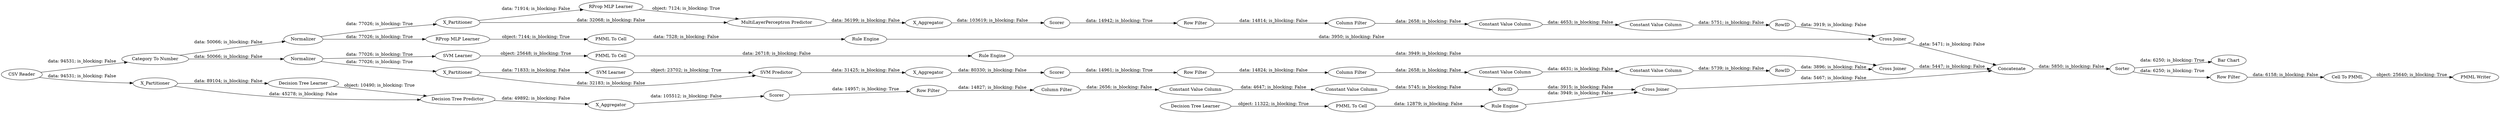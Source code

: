 digraph {
	"5705346799148230298_28" [label="PMML To Cell"]
	"5043355153843716280_9" [label="Row Filter"]
	"7458673781972270364_290" [label="Constant Value Column"]
	"769764555354761561_35" [label="Rule Engine"]
	"5705346799148230298_33" [label="Decision Tree Learner"]
	"8642453267469955097_22" [label="PMML To Cell"]
	"4863445711137452142_294" [label="Column Filter"]
	"6811790385243162957_2" [label=X_Partitioner]
	"6811790385243162957_38" [label="Cross Joiner"]
	"-6143054025245460969_52" [label=Sorter]
	"7458673781972270364_293" [label=RowID]
	"4863445711137452142_293" [label=RowID]
	"8642453267469955097_35" [label="RProp MLP Learner"]
	"7458673781972270364_292" [label="Constant Value Column"]
	"-6143054025245460969_62" [label="CSV Reader"]
	"3658103655059382584_31" [label="Decision Tree Learner"]
	"7458673781972270364_294" [label="Column Filter"]
	"6811790385243162957_39" [label=Normalizer]
	"5043355153843716280_293" [label=RowID]
	"-6143054025245460969_54" [label="Cell To PMML"]
	"5705346799148230298_34" [label="Rule Engine"]
	"8642453267469955097_34" [label="Rule Engine"]
	"5043355153843716280_292" [label="Constant Value Column"]
	"7191089299561961770_7" [label=X_Aggregator]
	"3658103655059382584_7" [label=X_Aggregator]
	"7191089299561961770_39" [label="Cross Joiner"]
	"-6143054025245460969_59" [label="Bar Chart"]
	"7191089299561961770_31" [label="SVM Learner"]
	"7191089299561961770_40" [label=Normalizer]
	"3658103655059382584_32" [label="Decision Tree Predictor"]
	"5043355153843716280_290" [label="Constant Value Column"]
	"6811790385243162957_7" [label=X_Aggregator]
	"769764555354761561_33" [label="SVM Learner"]
	"769764555354761561_34" [label="PMML To Cell"]
	"7458673781972270364_9" [label="Row Filter"]
	"3658103655059382584_39" [label=Scorer]
	"-6143054025245460969_58" [label="Category To Number"]
	"7191089299561961770_41" [label=Scorer]
	"3658103655059382584_2" [label=X_Partitioner]
	"4863445711137452142_292" [label="Constant Value Column"]
	"6811790385243162957_40" [label=Scorer]
	"-6143054025245460969_53" [label="Row Filter"]
	"6811790385243162957_31" [label="RProp MLP Learner"]
	"4863445711137452142_9" [label="Row Filter"]
	"-6143054025245460969_61" [label="PMML Writer"]
	"4863445711137452142_290" [label="Constant Value Column"]
	"-6143054025245460969_60" [label=Concatenate]
	"5043355153843716280_294" [label="Column Filter"]
	"7191089299561961770_32" [label="SVM Predictor"]
	"3658103655059382584_38" [label="Cross Joiner"]
	"7191089299561961770_2" [label=X_Partitioner]
	"6811790385243162957_32" [label="MultiLayerPerceptron Predictor"]
	"5043355153843716280_294" -> "5043355153843716280_290" [label="data: 2656; is_blocking: False"]
	"4863445711137452142_9" -> "4863445711137452142_294" [label="data: 14824; is_blocking: False"]
	"6811790385243162957_38" -> "-6143054025245460969_60" [label="data: 5471; is_blocking: False"]
	"-6143054025245460969_52" -> "-6143054025245460969_59" [label="data: 6250; is_blocking: True"]
	"5705346799148230298_28" -> "5705346799148230298_34" [label="data: 12879; is_blocking: False"]
	"3658103655059382584_32" -> "3658103655059382584_7" [label="data: 49892; is_blocking: False"]
	"769764555354761561_34" -> "769764555354761561_35" [label="data: 26718; is_blocking: False"]
	"7458673781972270364_290" -> "7458673781972270364_292" [label="data: 4653; is_blocking: False"]
	"3658103655059382584_2" -> "3658103655059382584_32" [label="data: 45278; is_blocking: False"]
	"5043355153843716280_290" -> "5043355153843716280_292" [label="data: 4647; is_blocking: False"]
	"6811790385243162957_2" -> "6811790385243162957_32" [label="data: 32068; is_blocking: False"]
	"6811790385243162957_31" -> "6811790385243162957_32" [label="object: 7124; is_blocking: True"]
	"4863445711137452142_292" -> "4863445711137452142_293" [label="data: 5739; is_blocking: False"]
	"6811790385243162957_39" -> "6811790385243162957_2" [label="data: 77026; is_blocking: True"]
	"5043355153843716280_9" -> "5043355153843716280_294" [label="data: 14827; is_blocking: False"]
	"7458673781972270364_292" -> "7458673781972270364_293" [label="data: 5751; is_blocking: False"]
	"7191089299561961770_41" -> "4863445711137452142_9" [label="data: 14961; is_blocking: True"]
	"3658103655059382584_2" -> "3658103655059382584_31" [label="data: 89104; is_blocking: False"]
	"6811790385243162957_40" -> "7458673781972270364_9" [label="data: 14942; is_blocking: True"]
	"8642453267469955097_22" -> "8642453267469955097_34" [label="data: 7528; is_blocking: False"]
	"4863445711137452142_290" -> "4863445711137452142_292" [label="data: 4631; is_blocking: False"]
	"7191089299561961770_7" -> "7191089299561961770_41" [label="data: 80330; is_blocking: False"]
	"-6143054025245460969_54" -> "-6143054025245460969_61" [label="object: 25640; is_blocking: True"]
	"7191089299561961770_2" -> "7191089299561961770_32" [label="data: 32183; is_blocking: False"]
	"6811790385243162957_2" -> "6811790385243162957_31" [label="data: 71914; is_blocking: False"]
	"5043355153843716280_292" -> "5043355153843716280_293" [label="data: 5745; is_blocking: False"]
	"6811790385243162957_32" -> "6811790385243162957_7" [label="data: 36199; is_blocking: False"]
	"7458673781972270364_294" -> "7458673781972270364_290" [label="data: 2658; is_blocking: False"]
	"7191089299561961770_40" -> "7191089299561961770_2" [label="data: 77026; is_blocking: True"]
	"7191089299561961770_32" -> "7191089299561961770_7" [label="data: 31425; is_blocking: False"]
	"769764555354761561_35" -> "7191089299561961770_39" [label="data: 3949; is_blocking: False"]
	"-6143054025245460969_58" -> "6811790385243162957_39" [label="data: 50066; is_blocking: False"]
	"6811790385243162957_7" -> "6811790385243162957_40" [label="data: 103619; is_blocking: False"]
	"8642453267469955097_34" -> "6811790385243162957_38" [label="data: 3950; is_blocking: False"]
	"7191089299561961770_40" -> "769764555354761561_33" [label="data: 77026; is_blocking: True"]
	"-6143054025245460969_58" -> "7191089299561961770_40" [label="data: 50066; is_blocking: False"]
	"-6143054025245460969_62" -> "3658103655059382584_2" [label="data: 94531; is_blocking: False"]
	"6811790385243162957_39" -> "8642453267469955097_35" [label="data: 77026; is_blocking: True"]
	"8642453267469955097_35" -> "8642453267469955097_22" [label="object: 7144; is_blocking: True"]
	"3658103655059382584_38" -> "-6143054025245460969_60" [label="data: 5467; is_blocking: False"]
	"3658103655059382584_39" -> "5043355153843716280_9" [label="data: 14957; is_blocking: True"]
	"7191089299561961770_39" -> "-6143054025245460969_60" [label="data: 5447; is_blocking: False"]
	"7191089299561961770_31" -> "7191089299561961770_32" [label="object: 23702; is_blocking: True"]
	"5705346799148230298_34" -> "3658103655059382584_38" [label="data: 3949; is_blocking: False"]
	"-6143054025245460969_62" -> "-6143054025245460969_58" [label="data: 94531; is_blocking: False"]
	"7458673781972270364_9" -> "7458673781972270364_294" [label="data: 14814; is_blocking: False"]
	"7458673781972270364_293" -> "6811790385243162957_38" [label="data: 3919; is_blocking: False"]
	"3658103655059382584_31" -> "3658103655059382584_32" [label="object: 10490; is_blocking: True"]
	"-6143054025245460969_60" -> "-6143054025245460969_52" [label="data: 5850; is_blocking: False"]
	"5043355153843716280_293" -> "3658103655059382584_38" [label="data: 3915; is_blocking: False"]
	"769764555354761561_33" -> "769764555354761561_34" [label="object: 25648; is_blocking: True"]
	"-6143054025245460969_52" -> "-6143054025245460969_53" [label="data: 6250; is_blocking: True"]
	"-6143054025245460969_53" -> "-6143054025245460969_54" [label="data: 6158; is_blocking: False"]
	"4863445711137452142_294" -> "4863445711137452142_290" [label="data: 2658; is_blocking: False"]
	"5705346799148230298_33" -> "5705346799148230298_28" [label="object: 11322; is_blocking: True"]
	"7191089299561961770_2" -> "7191089299561961770_31" [label="data: 71833; is_blocking: False"]
	"3658103655059382584_7" -> "3658103655059382584_39" [label="data: 105512; is_blocking: False"]
	"4863445711137452142_293" -> "7191089299561961770_39" [label="data: 3896; is_blocking: False"]
	rankdir=LR
}
